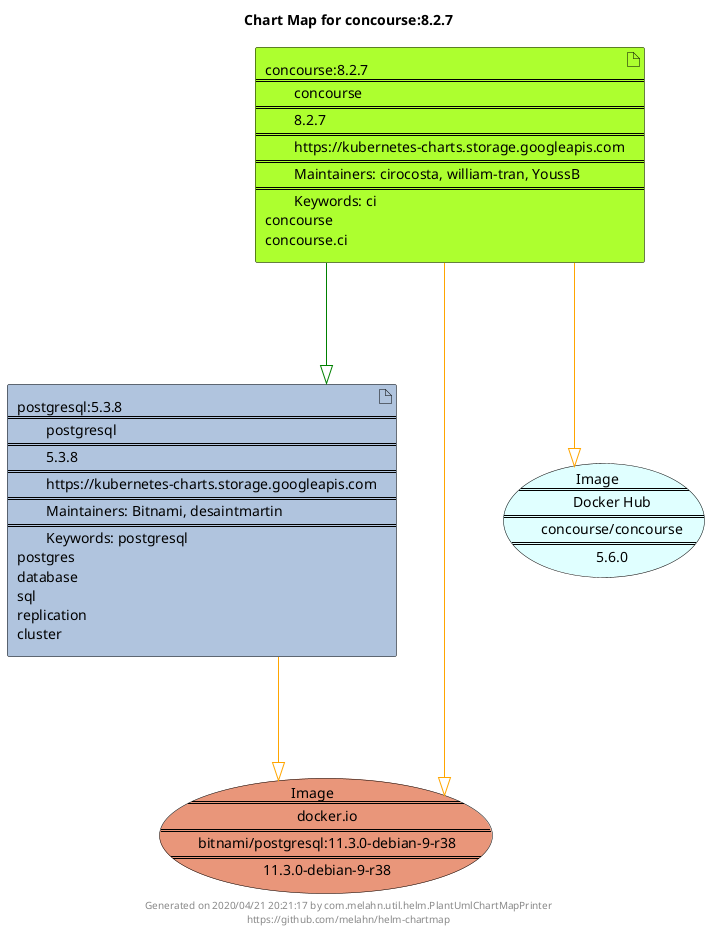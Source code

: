@startuml
skinparam linetype ortho
skinparam backgroundColor white
skinparam usecaseBorderColor black
skinparam usecaseArrowColor LightSlateGray
skinparam artifactBorderColor black
skinparam artifactArrowColor LightSlateGray

title Chart Map for concourse:8.2.7

'There are 2 referenced Helm Charts
artifact "concourse:8.2.7\n====\n\tconcourse\n====\n\t8.2.7\n====\n\thttps://kubernetes-charts.storage.googleapis.com\n====\n\tMaintainers: cirocosta, william-tran, YoussB\n====\n\tKeywords: ci\nconcourse\nconcourse.ci" as concourse_8_2_7 #GreenYellow
artifact "postgresql:5.3.8\n====\n\tpostgresql\n====\n\t5.3.8\n====\n\thttps://kubernetes-charts.storage.googleapis.com\n====\n\tMaintainers: Bitnami, desaintmartin\n====\n\tKeywords: postgresql\npostgres\ndatabase\nsql\nreplication\ncluster" as postgresql_5_3_8 #LightSteelBlue

'There are 2 referenced Docker Images
usecase "Image\n====\n\tdocker.io\n====\n\tbitnami/postgresql:11.3.0-debian-9-r38\n====\n\t11.3.0-debian-9-r38" as docker_io_bitnami_postgresql_11_3_0_debian_9_r38 #DarkSalmon
usecase "Image\n====\n\tDocker Hub\n====\n\tconcourse/concourse\n====\n\t5.6.0" as concourse_concourse_5_6_0 #LightCyan

'Chart Dependencies
concourse_8_2_7--[#green]-|>postgresql_5_3_8
concourse_8_2_7--[#orange]-|>docker_io_bitnami_postgresql_11_3_0_debian_9_r38
concourse_8_2_7--[#orange]-|>concourse_concourse_5_6_0
postgresql_5_3_8--[#orange]-|>docker_io_bitnami_postgresql_11_3_0_debian_9_r38

center footer Generated on 2020/04/21 20:21:17 by com.melahn.util.helm.PlantUmlChartMapPrinter\nhttps://github.com/melahn/helm-chartmap
@enduml
